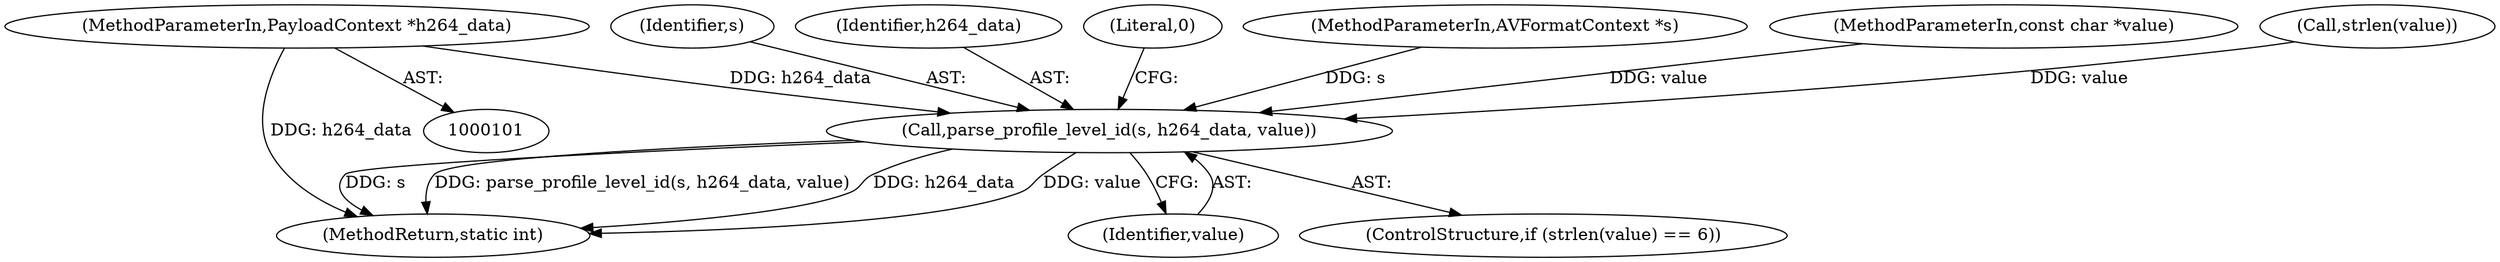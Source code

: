 digraph "0_FFmpeg_c42a1388a6d1bfd8001bf6a4241d8ca27e49326d@pointer" {
"1000104" [label="(MethodParameterIn,PayloadContext *h264_data)"];
"1000154" [label="(Call,parse_profile_level_id(s, h264_data, value))"];
"1000224" [label="(MethodReturn,static int)"];
"1000154" [label="(Call,parse_profile_level_id(s, h264_data, value))"];
"1000155" [label="(Identifier,s)"];
"1000156" [label="(Identifier,h264_data)"];
"1000223" [label="(Literal,0)"];
"1000104" [label="(MethodParameterIn,PayloadContext *h264_data)"];
"1000102" [label="(MethodParameterIn,AVFormatContext *s)"];
"1000106" [label="(MethodParameterIn,const char *value)"];
"1000157" [label="(Identifier,value)"];
"1000151" [label="(Call,strlen(value))"];
"1000149" [label="(ControlStructure,if (strlen(value) == 6))"];
"1000104" -> "1000101"  [label="AST: "];
"1000104" -> "1000224"  [label="DDG: h264_data"];
"1000104" -> "1000154"  [label="DDG: h264_data"];
"1000154" -> "1000149"  [label="AST: "];
"1000154" -> "1000157"  [label="CFG: "];
"1000155" -> "1000154"  [label="AST: "];
"1000156" -> "1000154"  [label="AST: "];
"1000157" -> "1000154"  [label="AST: "];
"1000223" -> "1000154"  [label="CFG: "];
"1000154" -> "1000224"  [label="DDG: value"];
"1000154" -> "1000224"  [label="DDG: s"];
"1000154" -> "1000224"  [label="DDG: parse_profile_level_id(s, h264_data, value)"];
"1000154" -> "1000224"  [label="DDG: h264_data"];
"1000102" -> "1000154"  [label="DDG: s"];
"1000151" -> "1000154"  [label="DDG: value"];
"1000106" -> "1000154"  [label="DDG: value"];
}
